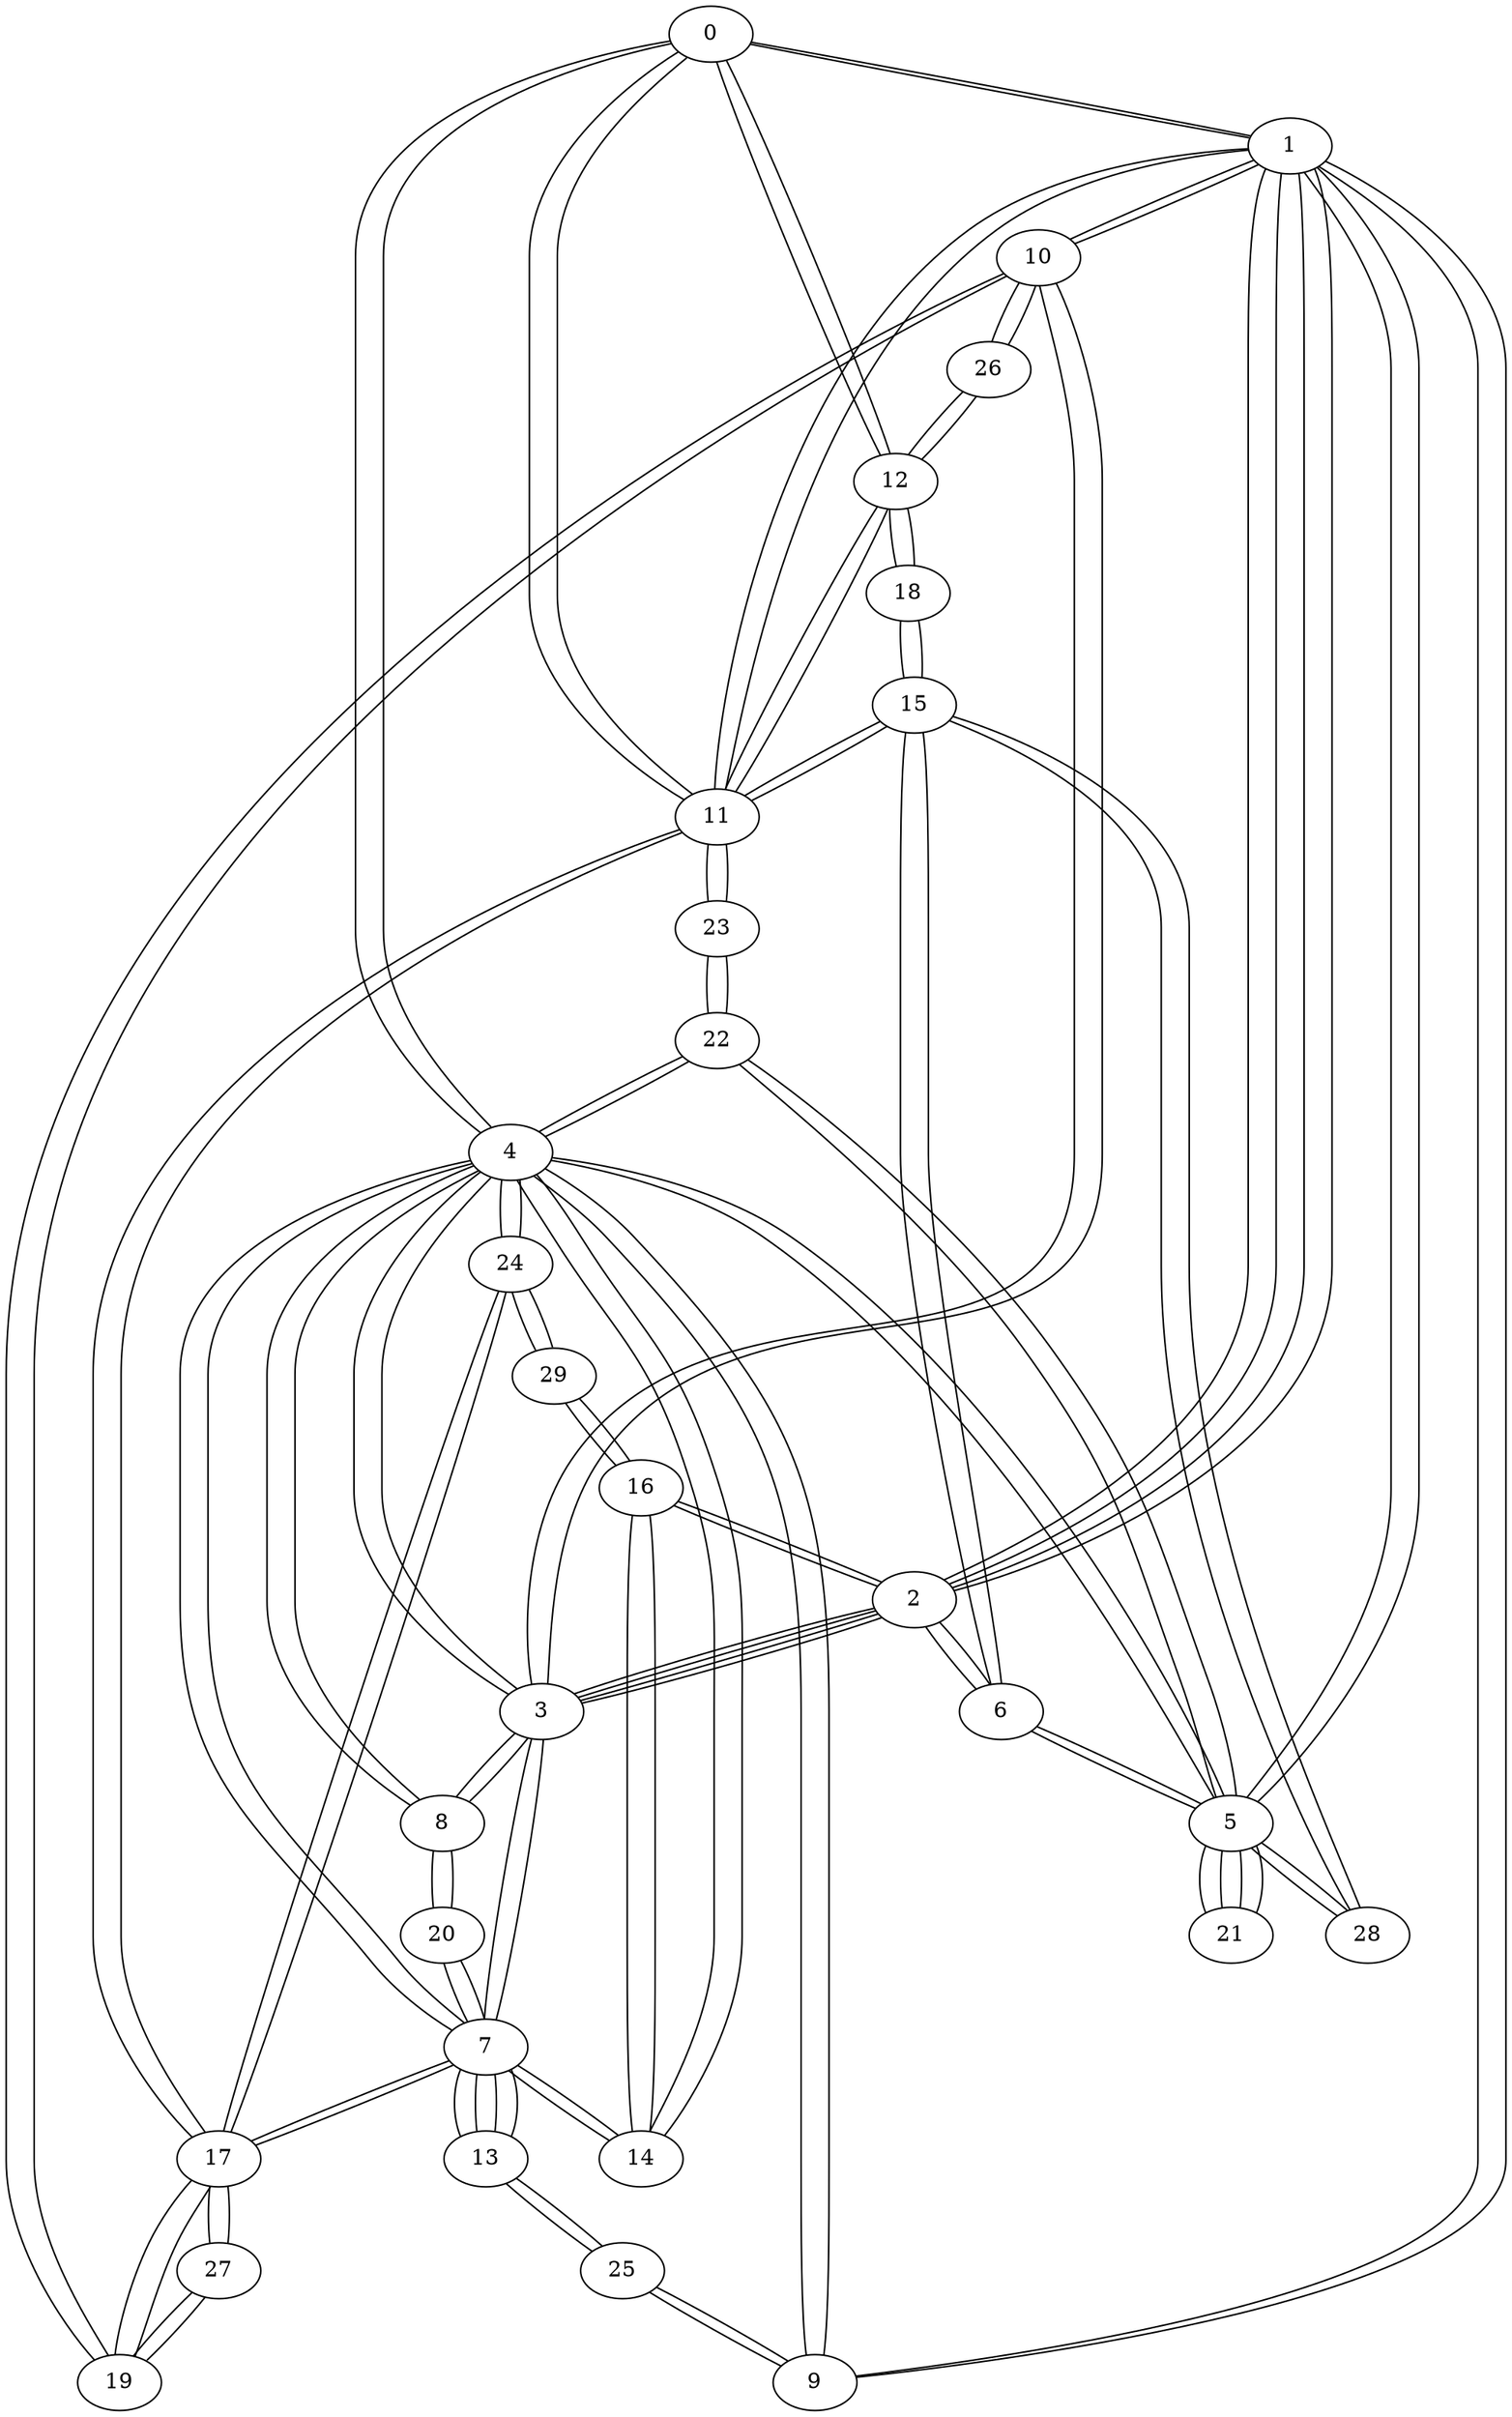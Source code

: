 graph {
  0 -- 1;
  0 -- 4;
  0 -- 11;
  0 -- 12;
  1 -- 0;
  1 -- 2;
  1 -- 2;
  1 -- 5;
  1 -- 9;
  1 -- 10;
  1 -- 11;
  2 -- 1;
  2 -- 1;
  2 -- 3;
  2 -- 3;
  2 -- 6;
  2 -- 16;
  3 -- 2;
  3 -- 2;
  3 -- 4;
  3 -- 7;
  3 -- 8;
  3 -- 10;
  4 -- 0;
  4 -- 3;
  4 -- 5;
  4 -- 7;
  4 -- 8;
  4 -- 9;
  4 -- 14;
  4 -- 22;
  4 -- 24;
  5 -- 1;
  5 -- 4;
  5 -- 6;
  5 -- 21;
  5 -- 21;
  5 -- 22;
  5 -- 28;
  6 -- 5;
  6 -- 2;
  6 -- 15;
  7 -- 4;
  7 -- 3;
  7 -- 13;
  7 -- 13;
  7 -- 14;
  7 -- 17;
  7 -- 20;
  8 -- 3;
  8 -- 4;
  8 -- 20;
  9 -- 4;
  9 -- 1;
  9 -- 25;
  10 -- 3;
  10 -- 1;
  10 -- 19;
  10 -- 26;
  11 -- 1;
  11 -- 0;
  11 -- 12;
  11 -- 15;
  11 -- 17;
  11 -- 23;
  12 -- 11;
  12 -- 0;
  12 -- 18;
  12 -- 26;
  13 -- 7;
  13 -- 7;
  13 -- 25;
  14 -- 4;
  14 -- 7;
  14 -- 16;
  15 -- 11;
  15 -- 6;
  15 -- 18;
  15 -- 28;
  16 -- 14;
  16 -- 2;
  16 -- 29;
  17 -- 11;
  17 -- 7;
  17 -- 19;
  17 -- 24;
  17 -- 27;
  18 -- 15;
  18 -- 12;
  19 -- 10;
  19 -- 17;
  19 -- 27;
  20 -- 7;
  20 -- 8;
  21 -- 5;
  21 -- 5;
  22 -- 5;
  22 -- 4;
  22 -- 23;
  23 -- 11;
  23 -- 22;
  24 -- 4;
  24 -- 17;
  24 -- 29;
  25 -- 13;
  25 -- 9;
  26 -- 12;
  26 -- 10;
  27 -- 17;
  27 -- 19;
  28 -- 15;
  28 -- 5;
  29 -- 16;
  29 -- 24;
}